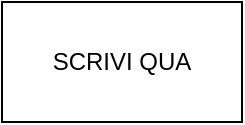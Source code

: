 <mxfile>
    <diagram id="lmr-Z5aQ_QHjqGvPeIUe" name="Page-1">
        <mxGraphModel dx="716" dy="540" grid="1" gridSize="10" guides="1" tooltips="1" connect="1" arrows="1" fold="1" page="1" pageScale="1" pageWidth="827" pageHeight="1169" math="0" shadow="0">
            <root>
                <mxCell id="0"/>
                <mxCell id="1" parent="0"/>
                <mxCell id="2" value="SCRIVI QUA" style="rounded=0;whiteSpace=wrap;html=1;" vertex="1" parent="1">
                    <mxGeometry x="400" y="120" width="120" height="60" as="geometry"/>
                </mxCell>
            </root>
        </mxGraphModel>
    </diagram>
</mxfile>